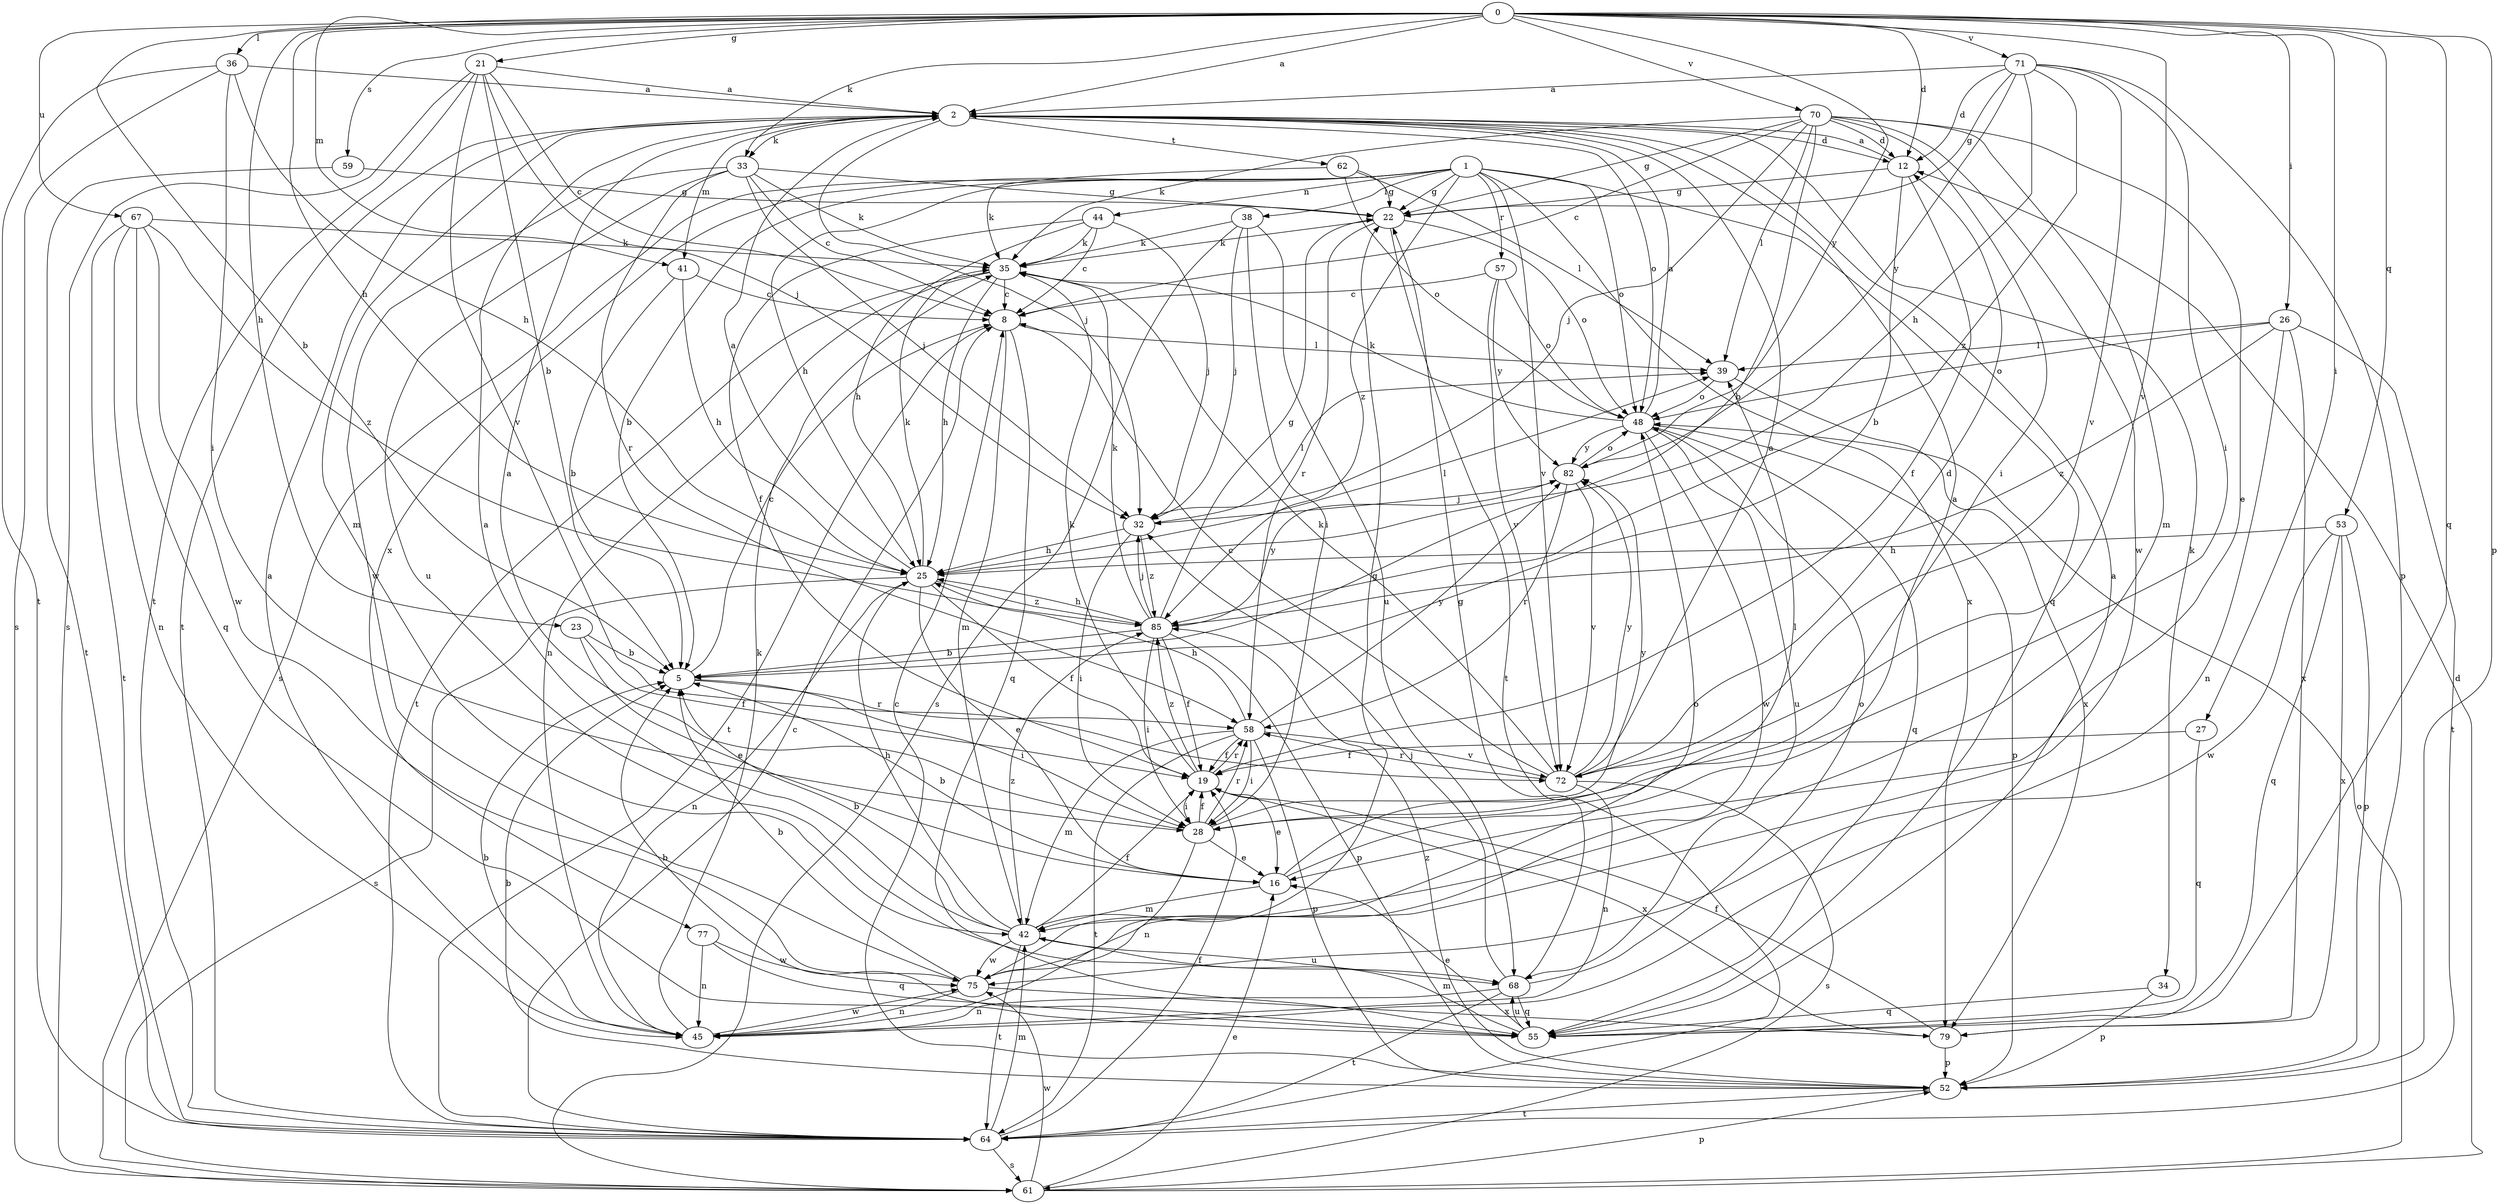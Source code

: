 strict digraph  {
0;
1;
2;
5;
8;
12;
16;
19;
21;
22;
23;
25;
26;
27;
28;
32;
33;
34;
35;
36;
38;
39;
41;
42;
44;
45;
48;
52;
53;
55;
57;
58;
59;
61;
62;
64;
67;
68;
70;
71;
72;
75;
77;
79;
82;
85;
0 -> 2  [label=a];
0 -> 5  [label=b];
0 -> 12  [label=d];
0 -> 21  [label=g];
0 -> 23  [label=h];
0 -> 25  [label=h];
0 -> 26  [label=i];
0 -> 27  [label=i];
0 -> 33  [label=k];
0 -> 36  [label=l];
0 -> 41  [label=m];
0 -> 52  [label=p];
0 -> 53  [label=q];
0 -> 55  [label=q];
0 -> 59  [label=s];
0 -> 67  [label=u];
0 -> 70  [label=v];
0 -> 71  [label=v];
0 -> 72  [label=v];
0 -> 82  [label=y];
1 -> 5  [label=b];
1 -> 22  [label=g];
1 -> 25  [label=h];
1 -> 38  [label=l];
1 -> 44  [label=n];
1 -> 48  [label=o];
1 -> 55  [label=q];
1 -> 57  [label=r];
1 -> 61  [label=s];
1 -> 72  [label=v];
1 -> 77  [label=x];
1 -> 79  [label=x];
1 -> 85  [label=z];
2 -> 12  [label=d];
2 -> 32  [label=j];
2 -> 33  [label=k];
2 -> 34  [label=k];
2 -> 41  [label=m];
2 -> 42  [label=m];
2 -> 48  [label=o];
2 -> 62  [label=t];
2 -> 64  [label=t];
5 -> 8  [label=c];
5 -> 28  [label=i];
5 -> 58  [label=r];
8 -> 39  [label=l];
8 -> 42  [label=m];
8 -> 55  [label=q];
8 -> 64  [label=t];
12 -> 2  [label=a];
12 -> 5  [label=b];
12 -> 19  [label=f];
12 -> 22  [label=g];
16 -> 2  [label=a];
16 -> 5  [label=b];
16 -> 39  [label=l];
16 -> 42  [label=m];
19 -> 16  [label=e];
19 -> 28  [label=i];
19 -> 35  [label=k];
19 -> 58  [label=r];
19 -> 79  [label=x];
19 -> 85  [label=z];
21 -> 2  [label=a];
21 -> 5  [label=b];
21 -> 8  [label=c];
21 -> 32  [label=j];
21 -> 61  [label=s];
21 -> 64  [label=t];
21 -> 72  [label=v];
22 -> 35  [label=k];
22 -> 48  [label=o];
22 -> 58  [label=r];
22 -> 64  [label=t];
23 -> 5  [label=b];
23 -> 16  [label=e];
23 -> 19  [label=f];
25 -> 2  [label=a];
25 -> 16  [label=e];
25 -> 19  [label=f];
25 -> 35  [label=k];
25 -> 39  [label=l];
25 -> 45  [label=n];
25 -> 61  [label=s];
25 -> 85  [label=z];
26 -> 39  [label=l];
26 -> 45  [label=n];
26 -> 48  [label=o];
26 -> 64  [label=t];
26 -> 79  [label=x];
26 -> 85  [label=z];
27 -> 19  [label=f];
27 -> 55  [label=q];
28 -> 2  [label=a];
28 -> 16  [label=e];
28 -> 19  [label=f];
28 -> 45  [label=n];
28 -> 58  [label=r];
28 -> 82  [label=y];
32 -> 25  [label=h];
32 -> 28  [label=i];
32 -> 39  [label=l];
32 -> 85  [label=z];
33 -> 8  [label=c];
33 -> 22  [label=g];
33 -> 32  [label=j];
33 -> 35  [label=k];
33 -> 58  [label=r];
33 -> 68  [label=u];
33 -> 75  [label=w];
34 -> 52  [label=p];
34 -> 55  [label=q];
35 -> 8  [label=c];
35 -> 25  [label=h];
35 -> 45  [label=n];
35 -> 64  [label=t];
36 -> 2  [label=a];
36 -> 25  [label=h];
36 -> 28  [label=i];
36 -> 61  [label=s];
36 -> 64  [label=t];
38 -> 28  [label=i];
38 -> 32  [label=j];
38 -> 35  [label=k];
38 -> 61  [label=s];
38 -> 68  [label=u];
39 -> 48  [label=o];
39 -> 79  [label=x];
41 -> 5  [label=b];
41 -> 8  [label=c];
41 -> 25  [label=h];
42 -> 2  [label=a];
42 -> 5  [label=b];
42 -> 19  [label=f];
42 -> 22  [label=g];
42 -> 25  [label=h];
42 -> 64  [label=t];
42 -> 68  [label=u];
42 -> 75  [label=w];
42 -> 85  [label=z];
44 -> 8  [label=c];
44 -> 19  [label=f];
44 -> 25  [label=h];
44 -> 32  [label=j];
44 -> 35  [label=k];
45 -> 2  [label=a];
45 -> 5  [label=b];
45 -> 35  [label=k];
45 -> 75  [label=w];
48 -> 2  [label=a];
48 -> 35  [label=k];
48 -> 52  [label=p];
48 -> 55  [label=q];
48 -> 68  [label=u];
48 -> 75  [label=w];
48 -> 82  [label=y];
52 -> 5  [label=b];
52 -> 8  [label=c];
52 -> 64  [label=t];
52 -> 85  [label=z];
53 -> 25  [label=h];
53 -> 52  [label=p];
53 -> 55  [label=q];
53 -> 75  [label=w];
53 -> 79  [label=x];
55 -> 2  [label=a];
55 -> 5  [label=b];
55 -> 16  [label=e];
55 -> 42  [label=m];
55 -> 68  [label=u];
57 -> 8  [label=c];
57 -> 48  [label=o];
57 -> 72  [label=v];
57 -> 82  [label=y];
58 -> 19  [label=f];
58 -> 25  [label=h];
58 -> 28  [label=i];
58 -> 42  [label=m];
58 -> 52  [label=p];
58 -> 64  [label=t];
58 -> 72  [label=v];
58 -> 82  [label=y];
59 -> 22  [label=g];
59 -> 64  [label=t];
61 -> 12  [label=d];
61 -> 16  [label=e];
61 -> 48  [label=o];
61 -> 52  [label=p];
61 -> 75  [label=w];
62 -> 22  [label=g];
62 -> 35  [label=k];
62 -> 39  [label=l];
62 -> 48  [label=o];
64 -> 8  [label=c];
64 -> 19  [label=f];
64 -> 42  [label=m];
64 -> 61  [label=s];
67 -> 35  [label=k];
67 -> 45  [label=n];
67 -> 55  [label=q];
67 -> 64  [label=t];
67 -> 75  [label=w];
67 -> 85  [label=z];
68 -> 22  [label=g];
68 -> 32  [label=j];
68 -> 45  [label=n];
68 -> 48  [label=o];
68 -> 55  [label=q];
68 -> 64  [label=t];
70 -> 5  [label=b];
70 -> 8  [label=c];
70 -> 12  [label=d];
70 -> 16  [label=e];
70 -> 22  [label=g];
70 -> 28  [label=i];
70 -> 32  [label=j];
70 -> 35  [label=k];
70 -> 39  [label=l];
70 -> 42  [label=m];
70 -> 75  [label=w];
71 -> 2  [label=a];
71 -> 12  [label=d];
71 -> 22  [label=g];
71 -> 25  [label=h];
71 -> 28  [label=i];
71 -> 52  [label=p];
71 -> 72  [label=v];
71 -> 82  [label=y];
71 -> 85  [label=z];
72 -> 2  [label=a];
72 -> 8  [label=c];
72 -> 12  [label=d];
72 -> 35  [label=k];
72 -> 45  [label=n];
72 -> 58  [label=r];
72 -> 61  [label=s];
72 -> 82  [label=y];
75 -> 5  [label=b];
75 -> 45  [label=n];
75 -> 48  [label=o];
75 -> 79  [label=x];
77 -> 45  [label=n];
77 -> 55  [label=q];
77 -> 75  [label=w];
79 -> 19  [label=f];
79 -> 52  [label=p];
82 -> 32  [label=j];
82 -> 48  [label=o];
82 -> 58  [label=r];
82 -> 72  [label=v];
85 -> 5  [label=b];
85 -> 19  [label=f];
85 -> 22  [label=g];
85 -> 25  [label=h];
85 -> 28  [label=i];
85 -> 32  [label=j];
85 -> 35  [label=k];
85 -> 52  [label=p];
85 -> 82  [label=y];
}
